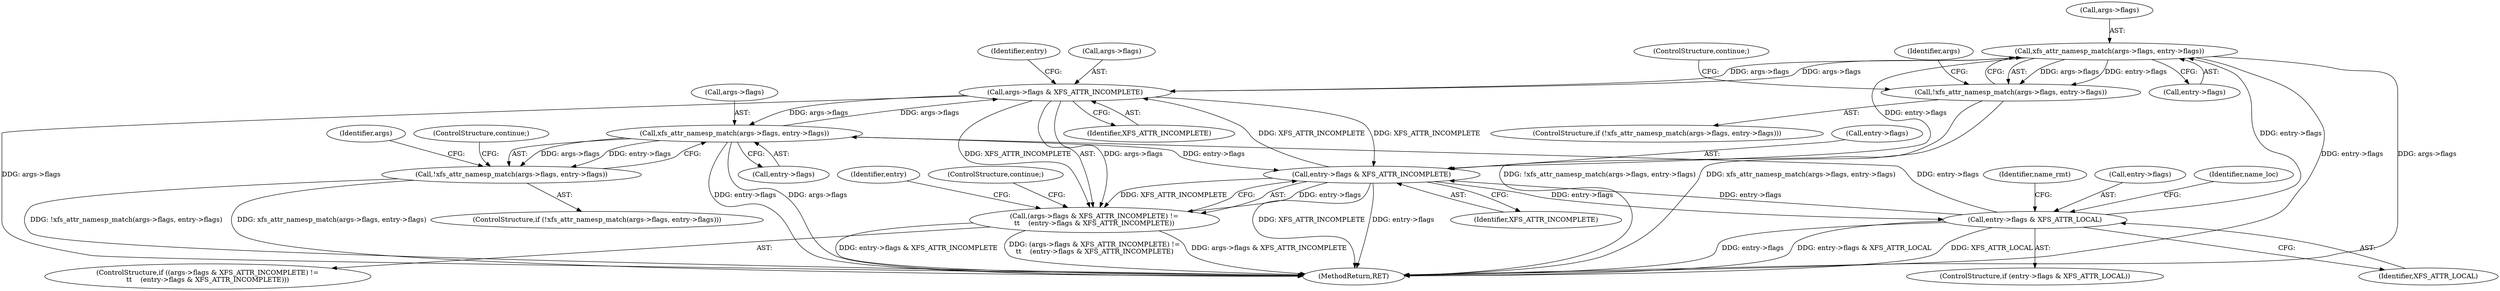 digraph "0_linux_8275cdd0e7ac550dcce2b3ef6d2fb3b808c1ae59_6@pointer" {
"1000403" [label="(Call,xfs_attr_namesp_match(args->flags, entry->flags))"];
"1000306" [label="(Call,args->flags & XFS_ATTR_INCOMPLETE)"];
"1000355" [label="(Call,xfs_attr_namesp_match(args->flags, entry->flags))"];
"1000319" [label="(Call,entry->flags & XFS_ATTR_LOCAL)"];
"1000311" [label="(Call,entry->flags & XFS_ATTR_INCOMPLETE)"];
"1000403" [label="(Call,xfs_attr_namesp_match(args->flags, entry->flags))"];
"1000305" [label="(Call,(args->flags & XFS_ATTR_INCOMPLETE) !=\n\t\t    (entry->flags & XFS_ATTR_INCOMPLETE))"];
"1000354" [label="(Call,!xfs_attr_namesp_match(args->flags, entry->flags))"];
"1000402" [label="(Call,!xfs_attr_namesp_match(args->flags, entry->flags))"];
"1000311" [label="(Call,entry->flags & XFS_ATTR_INCOMPLETE)"];
"1000401" [label="(ControlStructure,if (!xfs_attr_namesp_match(args->flags, entry->flags)))"];
"1000323" [label="(Identifier,XFS_ATTR_LOCAL)"];
"1000310" [label="(Identifier,XFS_ATTR_INCOMPLETE)"];
"1000403" [label="(Call,xfs_attr_namesp_match(args->flags, entry->flags))"];
"1000355" [label="(Call,xfs_attr_namesp_match(args->flags, entry->flags))"];
"1000321" [label="(Identifier,entry)"];
"1000307" [label="(Call,args->flags)"];
"1000318" [label="(ControlStructure,if (entry->flags & XFS_ATTR_LOCAL))"];
"1000365" [label="(Identifier,args)"];
"1000456" [label="(MethodReturn,RET)"];
"1000407" [label="(Call,entry->flags)"];
"1000313" [label="(Identifier,entry)"];
"1000354" [label="(Call,!xfs_attr_namesp_match(args->flags, entry->flags))"];
"1000404" [label="(Call,args->flags)"];
"1000315" [label="(Identifier,XFS_ATTR_INCOMPLETE)"];
"1000306" [label="(Call,args->flags & XFS_ATTR_INCOMPLETE)"];
"1000362" [label="(ControlStructure,continue;)"];
"1000374" [label="(Identifier,name_rmt)"];
"1000413" [label="(Identifier,args)"];
"1000326" [label="(Identifier,name_loc)"];
"1000312" [label="(Call,entry->flags)"];
"1000304" [label="(ControlStructure,if ((args->flags & XFS_ATTR_INCOMPLETE) !=\n\t\t    (entry->flags & XFS_ATTR_INCOMPLETE)))"];
"1000402" [label="(Call,!xfs_attr_namesp_match(args->flags, entry->flags))"];
"1000410" [label="(ControlStructure,continue;)"];
"1000359" [label="(Call,entry->flags)"];
"1000305" [label="(Call,(args->flags & XFS_ATTR_INCOMPLETE) !=\n\t\t    (entry->flags & XFS_ATTR_INCOMPLETE))"];
"1000353" [label="(ControlStructure,if (!xfs_attr_namesp_match(args->flags, entry->flags)))"];
"1000317" [label="(ControlStructure,continue;)"];
"1000356" [label="(Call,args->flags)"];
"1000320" [label="(Call,entry->flags)"];
"1000319" [label="(Call,entry->flags & XFS_ATTR_LOCAL)"];
"1000403" -> "1000402"  [label="AST: "];
"1000403" -> "1000407"  [label="CFG: "];
"1000404" -> "1000403"  [label="AST: "];
"1000407" -> "1000403"  [label="AST: "];
"1000402" -> "1000403"  [label="CFG: "];
"1000403" -> "1000456"  [label="DDG: args->flags"];
"1000403" -> "1000456"  [label="DDG: entry->flags"];
"1000403" -> "1000306"  [label="DDG: args->flags"];
"1000403" -> "1000311"  [label="DDG: entry->flags"];
"1000403" -> "1000402"  [label="DDG: args->flags"];
"1000403" -> "1000402"  [label="DDG: entry->flags"];
"1000306" -> "1000403"  [label="DDG: args->flags"];
"1000319" -> "1000403"  [label="DDG: entry->flags"];
"1000306" -> "1000305"  [label="AST: "];
"1000306" -> "1000310"  [label="CFG: "];
"1000307" -> "1000306"  [label="AST: "];
"1000310" -> "1000306"  [label="AST: "];
"1000313" -> "1000306"  [label="CFG: "];
"1000306" -> "1000456"  [label="DDG: args->flags"];
"1000306" -> "1000305"  [label="DDG: args->flags"];
"1000306" -> "1000305"  [label="DDG: XFS_ATTR_INCOMPLETE"];
"1000355" -> "1000306"  [label="DDG: args->flags"];
"1000311" -> "1000306"  [label="DDG: XFS_ATTR_INCOMPLETE"];
"1000306" -> "1000311"  [label="DDG: XFS_ATTR_INCOMPLETE"];
"1000306" -> "1000355"  [label="DDG: args->flags"];
"1000355" -> "1000354"  [label="AST: "];
"1000355" -> "1000359"  [label="CFG: "];
"1000356" -> "1000355"  [label="AST: "];
"1000359" -> "1000355"  [label="AST: "];
"1000354" -> "1000355"  [label="CFG: "];
"1000355" -> "1000456"  [label="DDG: args->flags"];
"1000355" -> "1000456"  [label="DDG: entry->flags"];
"1000355" -> "1000311"  [label="DDG: entry->flags"];
"1000355" -> "1000354"  [label="DDG: args->flags"];
"1000355" -> "1000354"  [label="DDG: entry->flags"];
"1000319" -> "1000355"  [label="DDG: entry->flags"];
"1000319" -> "1000318"  [label="AST: "];
"1000319" -> "1000323"  [label="CFG: "];
"1000320" -> "1000319"  [label="AST: "];
"1000323" -> "1000319"  [label="AST: "];
"1000326" -> "1000319"  [label="CFG: "];
"1000374" -> "1000319"  [label="CFG: "];
"1000319" -> "1000456"  [label="DDG: entry->flags & XFS_ATTR_LOCAL"];
"1000319" -> "1000456"  [label="DDG: XFS_ATTR_LOCAL"];
"1000319" -> "1000456"  [label="DDG: entry->flags"];
"1000319" -> "1000311"  [label="DDG: entry->flags"];
"1000311" -> "1000319"  [label="DDG: entry->flags"];
"1000311" -> "1000305"  [label="AST: "];
"1000311" -> "1000315"  [label="CFG: "];
"1000312" -> "1000311"  [label="AST: "];
"1000315" -> "1000311"  [label="AST: "];
"1000305" -> "1000311"  [label="CFG: "];
"1000311" -> "1000456"  [label="DDG: entry->flags"];
"1000311" -> "1000456"  [label="DDG: XFS_ATTR_INCOMPLETE"];
"1000311" -> "1000305"  [label="DDG: entry->flags"];
"1000311" -> "1000305"  [label="DDG: XFS_ATTR_INCOMPLETE"];
"1000305" -> "1000304"  [label="AST: "];
"1000317" -> "1000305"  [label="CFG: "];
"1000321" -> "1000305"  [label="CFG: "];
"1000305" -> "1000456"  [label="DDG: entry->flags & XFS_ATTR_INCOMPLETE"];
"1000305" -> "1000456"  [label="DDG: (args->flags & XFS_ATTR_INCOMPLETE) !=\n\t\t    (entry->flags & XFS_ATTR_INCOMPLETE)"];
"1000305" -> "1000456"  [label="DDG: args->flags & XFS_ATTR_INCOMPLETE"];
"1000354" -> "1000353"  [label="AST: "];
"1000362" -> "1000354"  [label="CFG: "];
"1000365" -> "1000354"  [label="CFG: "];
"1000354" -> "1000456"  [label="DDG: !xfs_attr_namesp_match(args->flags, entry->flags)"];
"1000354" -> "1000456"  [label="DDG: xfs_attr_namesp_match(args->flags, entry->flags)"];
"1000402" -> "1000401"  [label="AST: "];
"1000410" -> "1000402"  [label="CFG: "];
"1000413" -> "1000402"  [label="CFG: "];
"1000402" -> "1000456"  [label="DDG: !xfs_attr_namesp_match(args->flags, entry->flags)"];
"1000402" -> "1000456"  [label="DDG: xfs_attr_namesp_match(args->flags, entry->flags)"];
}
